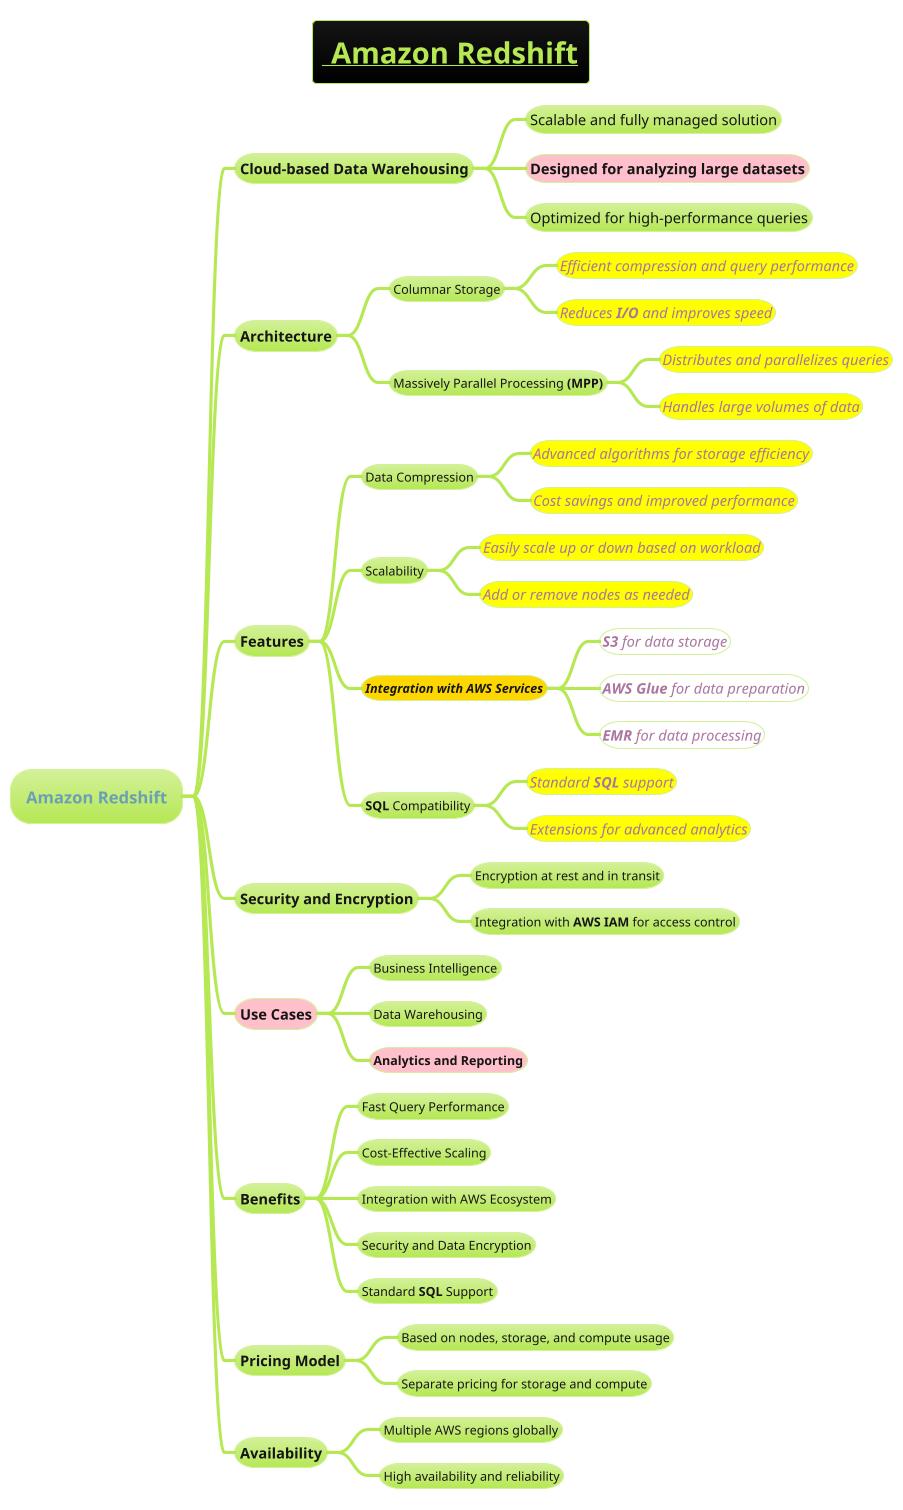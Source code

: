 @startmindmap

title =__ Amazon Redshift__
!theme hacker

* Amazon Redshift
** Cloud-based Data Warehousing
*** <size:14>Scalable and fully managed solution
***[#pink] <size:14>**Designed for analyzing large datasets**
*** <size:14>Optimized for high-performance queries
** Architecture
*** Columnar Storage
****[#yellow] ====<size:14>Efficient compression and query performance
****[#yellow] ====<size:14>Reduces **I/O** and improves speed
*** Massively Parallel Processing **(MPP)**
****[#yellow] ====<size:14>Distributes and parallelizes queries
****[#yellow] ====<size:14>Handles large volumes of data
** Features
*** Data Compression
****[#yellow] ====<size:14>Advanced algorithms for storage efficiency
****[#yellow] ====<size:14>Cost savings and improved performance
*** Scalability
****[#yellow] ====<size:14>Easily scale up or down based on workload
****[#yellow] ====<size:14>Add or remove nodes as needed
***[#gold] ====**Integration with AWS Services**
****[#white] ====<size:14>**S3** for data storage
****[#white] ====<size:14>**AWS Glue** for data preparation
****[#white] ====<size:14>**EMR** for data processing
*** **SQL** Compatibility
****[#yellow] ====<size:14>Standard **SQL** support
****[#yellow] ====<size:14>Extensions for advanced analytics
** Security and Encryption
*** Encryption at rest and in transit
*** Integration with **AWS IAM** for access control
**[#pink] Use Cases
*** Business Intelligence
*** Data Warehousing
***[#pink] **Analytics and Reporting**
** Benefits
*** Fast Query Performance
*** Cost-Effective Scaling
*** Integration with AWS Ecosystem
*** Security and Data Encryption
*** Standard **SQL** Support
** Pricing Model
*** Based on nodes, storage, and compute usage
*** Separate pricing for storage and compute
** Availability
*** Multiple AWS regions globally
*** High availability and reliability

@endmindmap
